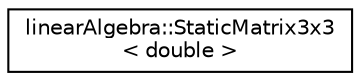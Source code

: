 digraph "Graphical Class Hierarchy"
{
 // LATEX_PDF_SIZE
  edge [fontname="Helvetica",fontsize="10",labelfontname="Helvetica",labelfontsize="10"];
  node [fontname="Helvetica",fontsize="10",shape=record];
  rankdir="LR";
  Node0 [label="linearAlgebra::StaticMatrix3x3\l\< double \>",height=0.2,width=0.4,color="black", fillcolor="white", style="filled",URL="$classlinearAlgebra_1_1StaticMatrix3x3.html",tooltip=" "];
}
